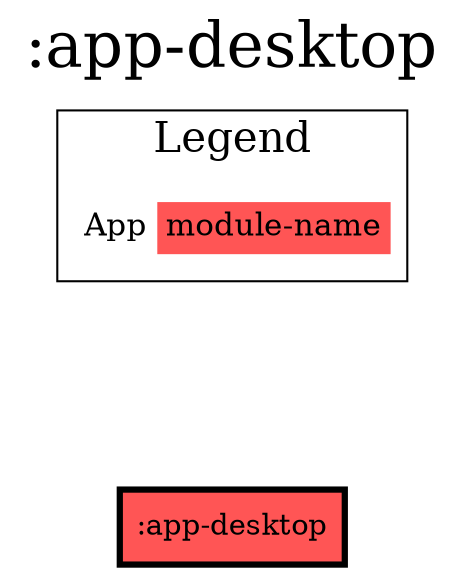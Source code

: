 digraph {
edge ["dir"="forward"]
graph ["dpi"="100","label"=":app-desktop","labelloc"="t","fontsize"="30","ranksep"="1.5","rankdir"="TB"]
node ["style"="filled"]
":app-desktop" ["fillcolor"="#FF5555","color"="black","penwidth"="3","shape"="box"]
{
edge ["dir"="none"]
graph ["rank"="same"]
":app-desktop"
}
subgraph "cluster_legend" {
edge ["dir"="none"]
graph ["label"="Legend","fontsize"="20"]
"Legend" ["style"="filled","fillcolor"="#FFFFFF","shape"="none","margin"="0","fontsize"="15","label"=<
<TABLE BORDER="0" CELLBORDER="0" CELLSPACING="0" CELLPADDING="4">
<TR><TD>App</TD><TD BGCOLOR="#FF5555">module-name</TD></TR>
</TABLE>
>]
} -> ":app-desktop" ["style"="invis"]
}
